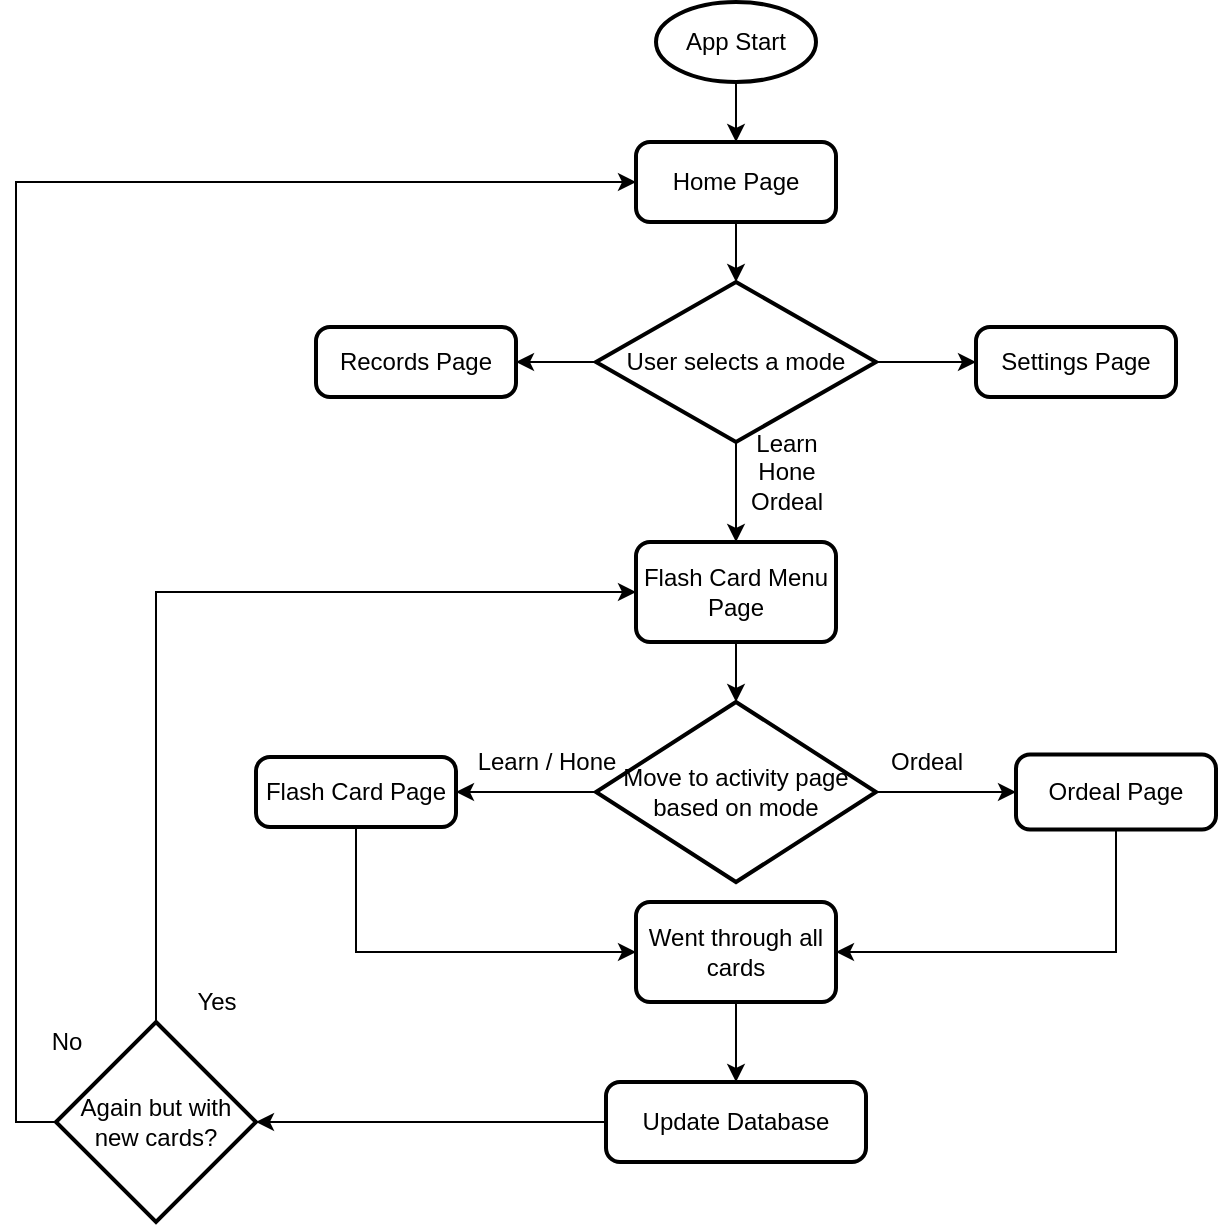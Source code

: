 <mxfile version="12.8.1" type="device"><diagram id="C5RBs43oDa-KdzZeNtuy" name="Page-1"><mxGraphModel dx="700" dy="789" grid="1" gridSize="10" guides="1" tooltips="1" connect="1" arrows="1" fold="1" page="1" pageScale="1" pageWidth="827" pageHeight="1169" math="0" shadow="0"><root><mxCell id="WIyWlLk6GJQsqaUBKTNV-0"/><mxCell id="WIyWlLk6GJQsqaUBKTNV-1" parent="WIyWlLk6GJQsqaUBKTNV-0"/><mxCell id="aoZpS1BjrO4p9ftTizVz-4" style="edgeStyle=orthogonalEdgeStyle;rounded=0;orthogonalLoop=1;jettySize=auto;html=1;exitX=0.5;exitY=1;exitDx=0;exitDy=0;exitPerimeter=0;entryX=0.5;entryY=0;entryDx=0;entryDy=0;" edge="1" parent="WIyWlLk6GJQsqaUBKTNV-1" source="aoZpS1BjrO4p9ftTizVz-0" target="aoZpS1BjrO4p9ftTizVz-3"><mxGeometry relative="1" as="geometry"/></mxCell><mxCell id="aoZpS1BjrO4p9ftTizVz-0" value="App Start" style="strokeWidth=2;html=1;shape=mxgraph.flowchart.start_1;whiteSpace=wrap;" vertex="1" parent="WIyWlLk6GJQsqaUBKTNV-1"><mxGeometry x="370" y="50" width="80" height="40" as="geometry"/></mxCell><mxCell id="aoZpS1BjrO4p9ftTizVz-7" style="edgeStyle=orthogonalEdgeStyle;rounded=0;orthogonalLoop=1;jettySize=auto;html=1;exitX=0.5;exitY=1;exitDx=0;exitDy=0;entryX=0.5;entryY=0;entryDx=0;entryDy=0;entryPerimeter=0;" edge="1" parent="WIyWlLk6GJQsqaUBKTNV-1" source="aoZpS1BjrO4p9ftTizVz-3" target="aoZpS1BjrO4p9ftTizVz-6"><mxGeometry relative="1" as="geometry"/></mxCell><mxCell id="aoZpS1BjrO4p9ftTizVz-3" value="Home Page" style="rounded=1;whiteSpace=wrap;html=1;absoluteArcSize=1;arcSize=14;strokeWidth=2;" vertex="1" parent="WIyWlLk6GJQsqaUBKTNV-1"><mxGeometry x="360" y="120" width="100" height="40" as="geometry"/></mxCell><mxCell id="aoZpS1BjrO4p9ftTizVz-11" style="edgeStyle=orthogonalEdgeStyle;rounded=0;orthogonalLoop=1;jettySize=auto;html=1;exitX=0.5;exitY=1;exitDx=0;exitDy=0;exitPerimeter=0;" edge="1" parent="WIyWlLk6GJQsqaUBKTNV-1" source="aoZpS1BjrO4p9ftTizVz-6" target="aoZpS1BjrO4p9ftTizVz-10"><mxGeometry relative="1" as="geometry"/></mxCell><mxCell id="aoZpS1BjrO4p9ftTizVz-21" style="edgeStyle=orthogonalEdgeStyle;rounded=0;orthogonalLoop=1;jettySize=auto;html=1;exitX=1;exitY=0.5;exitDx=0;exitDy=0;exitPerimeter=0;entryX=0;entryY=0.5;entryDx=0;entryDy=0;" edge="1" parent="WIyWlLk6GJQsqaUBKTNV-1" source="aoZpS1BjrO4p9ftTizVz-6" target="aoZpS1BjrO4p9ftTizVz-19"><mxGeometry relative="1" as="geometry"/></mxCell><mxCell id="aoZpS1BjrO4p9ftTizVz-22" style="edgeStyle=orthogonalEdgeStyle;rounded=0;orthogonalLoop=1;jettySize=auto;html=1;exitX=0;exitY=0.5;exitDx=0;exitDy=0;exitPerimeter=0;entryX=1;entryY=0.5;entryDx=0;entryDy=0;" edge="1" parent="WIyWlLk6GJQsqaUBKTNV-1" source="aoZpS1BjrO4p9ftTizVz-6" target="aoZpS1BjrO4p9ftTizVz-20"><mxGeometry relative="1" as="geometry"/></mxCell><mxCell id="aoZpS1BjrO4p9ftTizVz-6" value="User selects a mode" style="strokeWidth=2;html=1;shape=mxgraph.flowchart.decision;whiteSpace=wrap;" vertex="1" parent="WIyWlLk6GJQsqaUBKTNV-1"><mxGeometry x="340" y="190" width="140" height="80" as="geometry"/></mxCell><mxCell id="aoZpS1BjrO4p9ftTizVz-34" style="edgeStyle=orthogonalEdgeStyle;rounded=0;orthogonalLoop=1;jettySize=auto;html=1;exitX=0.5;exitY=1;exitDx=0;exitDy=0;entryX=0;entryY=0.5;entryDx=0;entryDy=0;" edge="1" parent="WIyWlLk6GJQsqaUBKTNV-1" source="aoZpS1BjrO4p9ftTizVz-8" target="aoZpS1BjrO4p9ftTizVz-31"><mxGeometry relative="1" as="geometry"/></mxCell><mxCell id="aoZpS1BjrO4p9ftTizVz-8" value="Flash Card Page" style="rounded=1;whiteSpace=wrap;html=1;absoluteArcSize=1;arcSize=14;strokeWidth=2;" vertex="1" parent="WIyWlLk6GJQsqaUBKTNV-1"><mxGeometry x="170" y="427.5" width="100" height="35" as="geometry"/></mxCell><mxCell id="aoZpS1BjrO4p9ftTizVz-33" style="edgeStyle=orthogonalEdgeStyle;rounded=0;orthogonalLoop=1;jettySize=auto;html=1;exitX=0.5;exitY=1;exitDx=0;exitDy=0;entryX=1;entryY=0.5;entryDx=0;entryDy=0;" edge="1" parent="WIyWlLk6GJQsqaUBKTNV-1" source="aoZpS1BjrO4p9ftTizVz-9" target="aoZpS1BjrO4p9ftTizVz-31"><mxGeometry relative="1" as="geometry"/></mxCell><mxCell id="aoZpS1BjrO4p9ftTizVz-9" value="Ordeal Page" style="rounded=1;whiteSpace=wrap;html=1;absoluteArcSize=1;arcSize=14;strokeWidth=2;" vertex="1" parent="WIyWlLk6GJQsqaUBKTNV-1"><mxGeometry x="550" y="426.25" width="100" height="37.5" as="geometry"/></mxCell><mxCell id="aoZpS1BjrO4p9ftTizVz-14" style="edgeStyle=orthogonalEdgeStyle;rounded=0;orthogonalLoop=1;jettySize=auto;html=1;exitX=0.5;exitY=1;exitDx=0;exitDy=0;" edge="1" parent="WIyWlLk6GJQsqaUBKTNV-1" source="aoZpS1BjrO4p9ftTizVz-10" target="aoZpS1BjrO4p9ftTizVz-13"><mxGeometry relative="1" as="geometry"/></mxCell><mxCell id="aoZpS1BjrO4p9ftTizVz-10" value="Flash Card Menu Page" style="rounded=1;whiteSpace=wrap;html=1;absoluteArcSize=1;arcSize=14;strokeWidth=2;" vertex="1" parent="WIyWlLk6GJQsqaUBKTNV-1"><mxGeometry x="360" y="320" width="100" height="50" as="geometry"/></mxCell><mxCell id="aoZpS1BjrO4p9ftTizVz-12" value="&lt;div&gt;Learn&lt;/div&gt;&lt;div&gt;Hone&lt;/div&gt;&lt;div&gt;Ordeal&lt;br&gt;&lt;/div&gt;" style="text;html=1;align=center;verticalAlign=middle;resizable=0;points=[];autosize=1;" vertex="1" parent="WIyWlLk6GJQsqaUBKTNV-1"><mxGeometry x="410" y="260" width="50" height="50" as="geometry"/></mxCell><mxCell id="aoZpS1BjrO4p9ftTizVz-15" style="edgeStyle=orthogonalEdgeStyle;rounded=0;orthogonalLoop=1;jettySize=auto;html=1;exitX=1;exitY=0.5;exitDx=0;exitDy=0;exitPerimeter=0;entryX=0;entryY=0.5;entryDx=0;entryDy=0;" edge="1" parent="WIyWlLk6GJQsqaUBKTNV-1" source="aoZpS1BjrO4p9ftTizVz-13" target="aoZpS1BjrO4p9ftTizVz-9"><mxGeometry relative="1" as="geometry"/></mxCell><mxCell id="aoZpS1BjrO4p9ftTizVz-16" style="edgeStyle=orthogonalEdgeStyle;rounded=0;orthogonalLoop=1;jettySize=auto;html=1;exitX=0;exitY=0.5;exitDx=0;exitDy=0;exitPerimeter=0;entryX=1;entryY=0.5;entryDx=0;entryDy=0;" edge="1" parent="WIyWlLk6GJQsqaUBKTNV-1" source="aoZpS1BjrO4p9ftTizVz-13" target="aoZpS1BjrO4p9ftTizVz-8"><mxGeometry relative="1" as="geometry"/></mxCell><mxCell id="aoZpS1BjrO4p9ftTizVz-13" value="Move to activity page based on mode" style="strokeWidth=2;html=1;shape=mxgraph.flowchart.decision;whiteSpace=wrap;" vertex="1" parent="WIyWlLk6GJQsqaUBKTNV-1"><mxGeometry x="340" y="400" width="140" height="90" as="geometry"/></mxCell><mxCell id="aoZpS1BjrO4p9ftTizVz-17" value="Learn / Hone" style="text;html=1;align=center;verticalAlign=middle;resizable=0;points=[];autosize=1;" vertex="1" parent="WIyWlLk6GJQsqaUBKTNV-1"><mxGeometry x="270" y="420" width="90" height="20" as="geometry"/></mxCell><mxCell id="aoZpS1BjrO4p9ftTizVz-18" value="Ordeal" style="text;html=1;align=center;verticalAlign=middle;resizable=0;points=[];autosize=1;" vertex="1" parent="WIyWlLk6GJQsqaUBKTNV-1"><mxGeometry x="480" y="420" width="50" height="20" as="geometry"/></mxCell><mxCell id="aoZpS1BjrO4p9ftTizVz-19" value="Settings Page" style="rounded=1;whiteSpace=wrap;html=1;absoluteArcSize=1;arcSize=14;strokeWidth=2;" vertex="1" parent="WIyWlLk6GJQsqaUBKTNV-1"><mxGeometry x="530" y="212.5" width="100" height="35" as="geometry"/></mxCell><mxCell id="aoZpS1BjrO4p9ftTizVz-20" value="Records Page" style="rounded=1;whiteSpace=wrap;html=1;absoluteArcSize=1;arcSize=14;strokeWidth=2;" vertex="1" parent="WIyWlLk6GJQsqaUBKTNV-1"><mxGeometry x="200" y="212.5" width="100" height="35" as="geometry"/></mxCell><mxCell id="aoZpS1BjrO4p9ftTizVz-36" style="edgeStyle=orthogonalEdgeStyle;rounded=0;orthogonalLoop=1;jettySize=auto;html=1;exitX=0.5;exitY=1;exitDx=0;exitDy=0;entryX=0.5;entryY=0;entryDx=0;entryDy=0;" edge="1" parent="WIyWlLk6GJQsqaUBKTNV-1" source="aoZpS1BjrO4p9ftTizVz-31" target="aoZpS1BjrO4p9ftTizVz-35"><mxGeometry relative="1" as="geometry"/></mxCell><mxCell id="aoZpS1BjrO4p9ftTizVz-31" value="Went through all cards" style="rounded=1;whiteSpace=wrap;html=1;absoluteArcSize=1;arcSize=14;strokeWidth=2;" vertex="1" parent="WIyWlLk6GJQsqaUBKTNV-1"><mxGeometry x="360" y="500" width="100" height="50" as="geometry"/></mxCell><mxCell id="aoZpS1BjrO4p9ftTizVz-38" style="edgeStyle=orthogonalEdgeStyle;rounded=0;orthogonalLoop=1;jettySize=auto;html=1;exitX=0;exitY=0.5;exitDx=0;exitDy=0;entryX=1;entryY=0.5;entryDx=0;entryDy=0;entryPerimeter=0;" edge="1" parent="WIyWlLk6GJQsqaUBKTNV-1" source="aoZpS1BjrO4p9ftTizVz-35" target="aoZpS1BjrO4p9ftTizVz-37"><mxGeometry relative="1" as="geometry"/></mxCell><mxCell id="aoZpS1BjrO4p9ftTizVz-35" value="Update Database" style="rounded=1;whiteSpace=wrap;html=1;absoluteArcSize=1;arcSize=14;strokeWidth=2;" vertex="1" parent="WIyWlLk6GJQsqaUBKTNV-1"><mxGeometry x="345" y="590" width="130" height="40" as="geometry"/></mxCell><mxCell id="aoZpS1BjrO4p9ftTizVz-39" style="edgeStyle=orthogonalEdgeStyle;rounded=0;orthogonalLoop=1;jettySize=auto;html=1;exitX=0.5;exitY=0;exitDx=0;exitDy=0;exitPerimeter=0;entryX=0;entryY=0.5;entryDx=0;entryDy=0;" edge="1" parent="WIyWlLk6GJQsqaUBKTNV-1" source="aoZpS1BjrO4p9ftTizVz-37" target="aoZpS1BjrO4p9ftTizVz-10"><mxGeometry relative="1" as="geometry"/></mxCell><mxCell id="aoZpS1BjrO4p9ftTizVz-40" style="edgeStyle=orthogonalEdgeStyle;rounded=0;orthogonalLoop=1;jettySize=auto;html=1;exitX=0;exitY=0.5;exitDx=0;exitDy=0;exitPerimeter=0;entryX=0;entryY=0.5;entryDx=0;entryDy=0;" edge="1" parent="WIyWlLk6GJQsqaUBKTNV-1" source="aoZpS1BjrO4p9ftTizVz-37" target="aoZpS1BjrO4p9ftTizVz-3"><mxGeometry relative="1" as="geometry"/></mxCell><mxCell id="aoZpS1BjrO4p9ftTizVz-37" value="Again but with new cards?" style="strokeWidth=2;html=1;shape=mxgraph.flowchart.decision;whiteSpace=wrap;" vertex="1" parent="WIyWlLk6GJQsqaUBKTNV-1"><mxGeometry x="70" y="560" width="100" height="100" as="geometry"/></mxCell><mxCell id="aoZpS1BjrO4p9ftTizVz-41" value="Yes" style="text;html=1;align=center;verticalAlign=middle;resizable=0;points=[];autosize=1;" vertex="1" parent="WIyWlLk6GJQsqaUBKTNV-1"><mxGeometry x="130" y="540" width="40" height="20" as="geometry"/></mxCell><mxCell id="aoZpS1BjrO4p9ftTizVz-42" value="No" style="text;html=1;align=center;verticalAlign=middle;resizable=0;points=[];autosize=1;" vertex="1" parent="WIyWlLk6GJQsqaUBKTNV-1"><mxGeometry x="60" y="560" width="30" height="20" as="geometry"/></mxCell></root></mxGraphModel></diagram></mxfile>